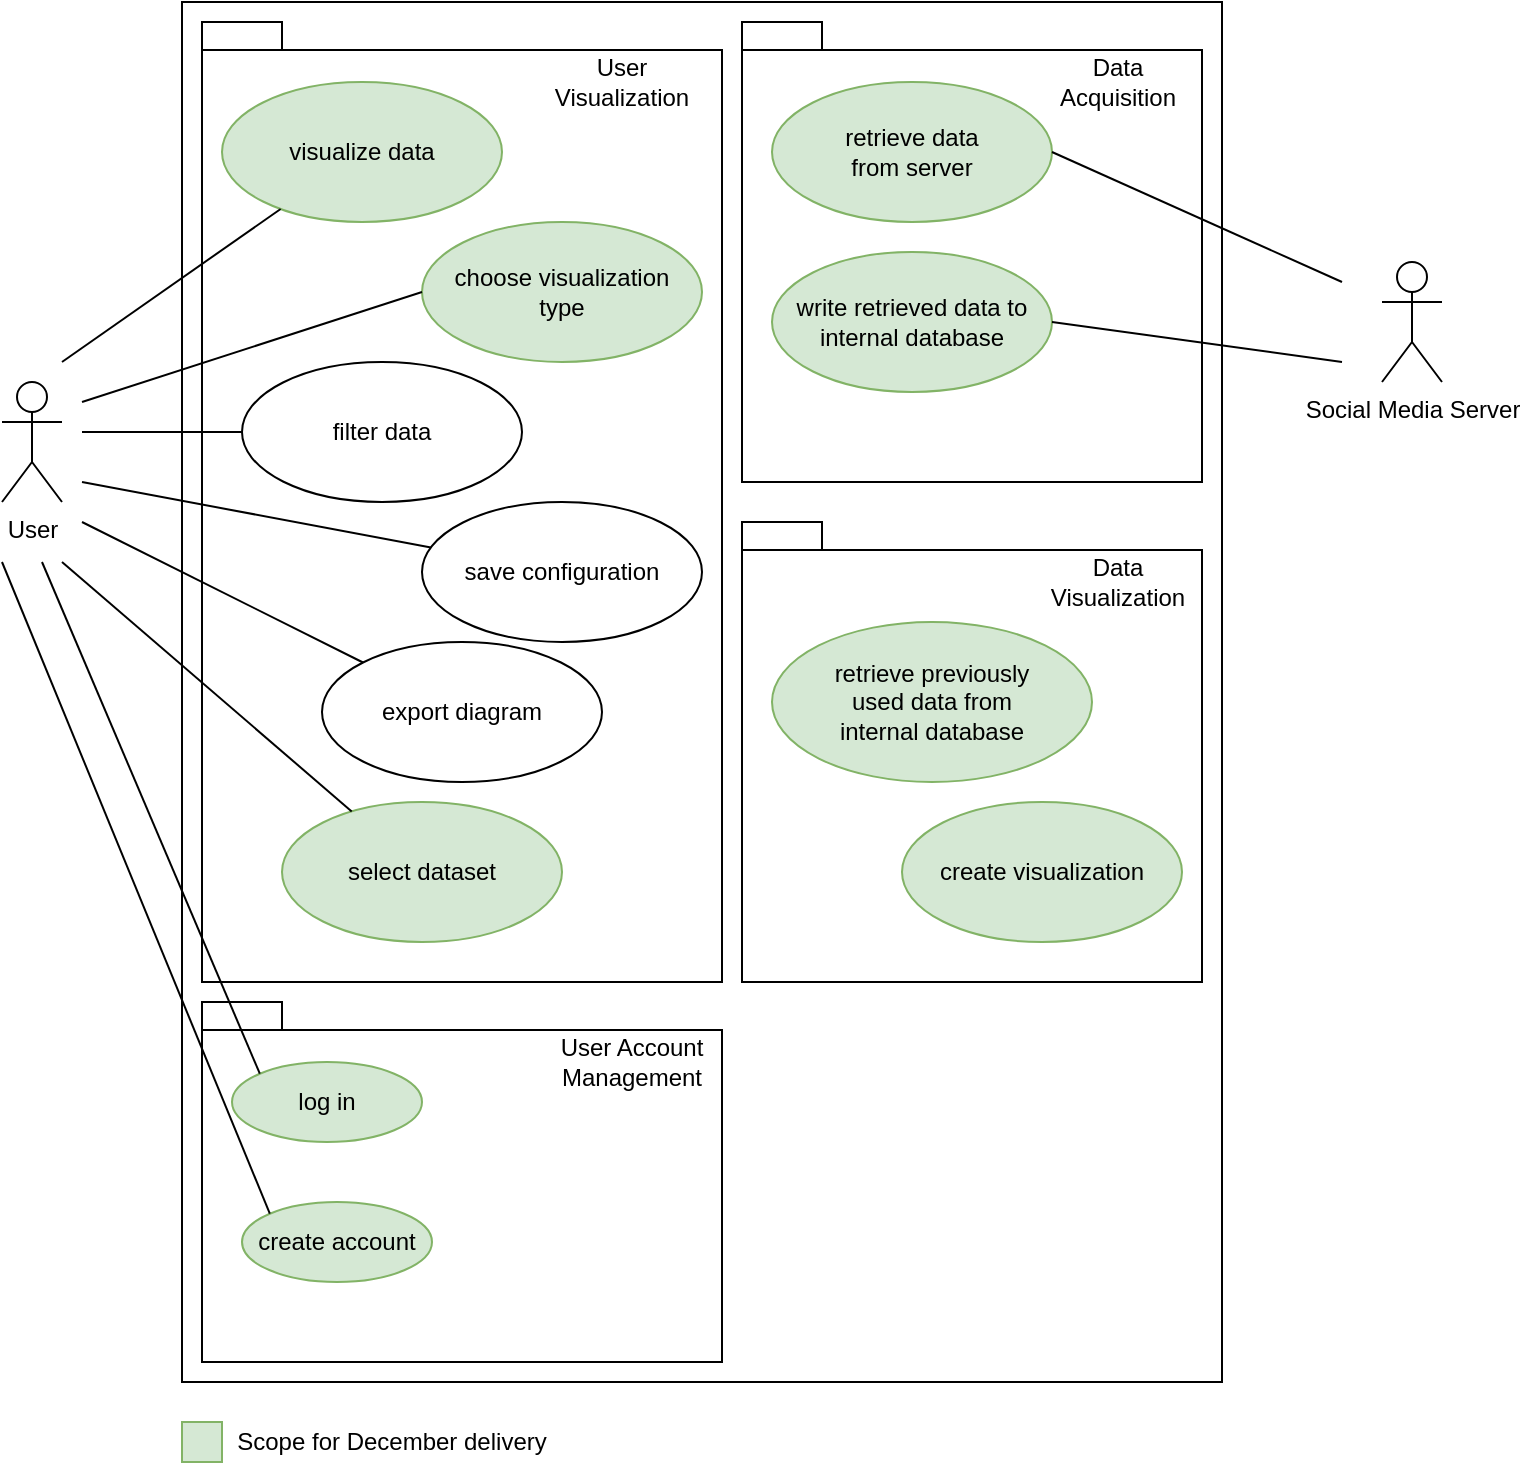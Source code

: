 <mxfile version="13.8.0" type="device"><diagram id="1kDKchEUoeBJwU0wJ4TT" name="Page-1"><mxGraphModel dx="1422" dy="801" grid="1" gridSize="10" guides="1" tooltips="1" connect="1" arrows="1" fold="1" page="1" pageScale="1" pageWidth="850" pageHeight="1100" math="0" shadow="0"><root><mxCell id="0"/><mxCell id="1" parent="0"/><mxCell id="JnWktgcFTPyycY5mzaVM-31" value="" style="rounded=0;whiteSpace=wrap;html=1;" parent="1" vertex="1"><mxGeometry x="130" y="20" width="520" height="690" as="geometry"/></mxCell><mxCell id="JnWktgcFTPyycY5mzaVM-1" value="&lt;div&gt;User&lt;/div&gt;" style="shape=umlActor;verticalLabelPosition=bottom;verticalAlign=top;html=1;outlineConnect=0;" parent="1" vertex="1"><mxGeometry x="40" y="210" width="30" height="60" as="geometry"/></mxCell><mxCell id="JnWktgcFTPyycY5mzaVM-2" value="&lt;div&gt;Social Media Server&lt;/div&gt;" style="shape=umlActor;verticalLabelPosition=bottom;verticalAlign=top;html=1;outlineConnect=0;" parent="1" vertex="1"><mxGeometry x="730" y="150" width="30" height="60" as="geometry"/></mxCell><mxCell id="JnWktgcFTPyycY5mzaVM-5" value="" style="shape=folder;fontStyle=1;spacingTop=10;tabWidth=40;tabHeight=14;tabPosition=left;html=1;align=left;" parent="1" vertex="1"><mxGeometry x="140" y="30" width="260" height="480" as="geometry"/></mxCell><mxCell id="JnWktgcFTPyycY5mzaVM-6" value="visualize data" style="ellipse;whiteSpace=wrap;html=1;fillColor=#d5e8d4;strokeColor=#82b366;" parent="1" vertex="1"><mxGeometry x="150" y="60" width="140" height="70" as="geometry"/></mxCell><mxCell id="JnWktgcFTPyycY5mzaVM-7" value="&lt;div&gt;choose visualization&lt;/div&gt;&lt;div&gt;type&lt;br&gt;&lt;/div&gt;" style="ellipse;whiteSpace=wrap;html=1;fillColor=#d5e8d4;strokeColor=#82b366;" parent="1" vertex="1"><mxGeometry x="250" y="130" width="140" height="70" as="geometry"/></mxCell><mxCell id="JnWktgcFTPyycY5mzaVM-8" value="filter data" style="ellipse;whiteSpace=wrap;html=1;" parent="1" vertex="1"><mxGeometry x="160" y="200" width="140" height="70" as="geometry"/></mxCell><mxCell id="JnWktgcFTPyycY5mzaVM-9" value="save configuration" style="ellipse;whiteSpace=wrap;html=1;" parent="1" vertex="1"><mxGeometry x="250" y="270" width="140" height="70" as="geometry"/></mxCell><mxCell id="JnWktgcFTPyycY5mzaVM-10" value="export diagram" style="ellipse;whiteSpace=wrap;html=1;" parent="1" vertex="1"><mxGeometry x="200" y="340" width="140" height="70" as="geometry"/></mxCell><mxCell id="JnWktgcFTPyycY5mzaVM-11" value="select dataset" style="ellipse;whiteSpace=wrap;html=1;fillColor=#d5e8d4;strokeColor=#82b366;" parent="1" vertex="1"><mxGeometry x="180" y="420" width="140" height="70" as="geometry"/></mxCell><mxCell id="JnWktgcFTPyycY5mzaVM-12" value="" style="shape=folder;fontStyle=1;spacingTop=10;tabWidth=40;tabHeight=14;tabPosition=left;html=1;" parent="1" vertex="1"><mxGeometry x="410" y="30" width="230" height="230" as="geometry"/></mxCell><mxCell id="JnWktgcFTPyycY5mzaVM-13" value="&lt;div&gt;retrieve data&lt;/div&gt;&lt;div&gt;from server&lt;br&gt;&lt;/div&gt;" style="ellipse;whiteSpace=wrap;html=1;fillColor=#d5e8d4;strokeColor=#82b366;" parent="1" vertex="1"><mxGeometry x="425" y="60" width="140" height="70" as="geometry"/></mxCell><mxCell id="JnWktgcFTPyycY5mzaVM-14" value="write retrieved data to internal database" style="ellipse;whiteSpace=wrap;html=1;fillColor=#d5e8d4;strokeColor=#82b366;" parent="1" vertex="1"><mxGeometry x="425" y="145" width="140" height="70" as="geometry"/></mxCell><mxCell id="JnWktgcFTPyycY5mzaVM-18" value="" style="endArrow=none;html=1;" parent="1" target="JnWktgcFTPyycY5mzaVM-6" edge="1"><mxGeometry width="50" height="50" relative="1" as="geometry"><mxPoint x="70" y="200" as="sourcePoint"/><mxPoint x="80" y="140" as="targetPoint"/></mxGeometry></mxCell><mxCell id="JnWktgcFTPyycY5mzaVM-19" value="" style="endArrow=none;html=1;entryX=0;entryY=0.5;entryDx=0;entryDy=0;" parent="1" target="JnWktgcFTPyycY5mzaVM-7" edge="1"><mxGeometry width="50" height="50" relative="1" as="geometry"><mxPoint x="80" y="220" as="sourcePoint"/><mxPoint x="110" y="240" as="targetPoint"/></mxGeometry></mxCell><mxCell id="JnWktgcFTPyycY5mzaVM-20" value="" style="endArrow=none;html=1;entryX=0;entryY=0.5;entryDx=0;entryDy=0;" parent="1" target="JnWktgcFTPyycY5mzaVM-8" edge="1"><mxGeometry width="50" height="50" relative="1" as="geometry"><mxPoint x="80" y="235" as="sourcePoint"/><mxPoint x="450" y="280" as="targetPoint"/></mxGeometry></mxCell><mxCell id="JnWktgcFTPyycY5mzaVM-21" value="" style="endArrow=none;html=1;" parent="1" target="JnWktgcFTPyycY5mzaVM-9" edge="1"><mxGeometry width="50" height="50" relative="1" as="geometry"><mxPoint x="80" y="260" as="sourcePoint"/><mxPoint x="450" y="280" as="targetPoint"/></mxGeometry></mxCell><mxCell id="JnWktgcFTPyycY5mzaVM-22" value="" style="endArrow=none;html=1;" parent="1" target="JnWktgcFTPyycY5mzaVM-10" edge="1"><mxGeometry width="50" height="50" relative="1" as="geometry"><mxPoint x="80" y="280" as="sourcePoint"/><mxPoint x="450" y="280" as="targetPoint"/></mxGeometry></mxCell><mxCell id="JnWktgcFTPyycY5mzaVM-23" value="" style="endArrow=none;html=1;" parent="1" target="JnWktgcFTPyycY5mzaVM-11" edge="1"><mxGeometry width="50" height="50" relative="1" as="geometry"><mxPoint x="70" y="300" as="sourcePoint"/><mxPoint x="450" y="280" as="targetPoint"/></mxGeometry></mxCell><mxCell id="JnWktgcFTPyycY5mzaVM-24" value="" style="endArrow=none;html=1;entryX=1;entryY=0.5;entryDx=0;entryDy=0;" parent="1" target="JnWktgcFTPyycY5mzaVM-13" edge="1"><mxGeometry width="50" height="50" relative="1" as="geometry"><mxPoint x="710" y="160" as="sourcePoint"/><mxPoint x="450" y="280" as="targetPoint"/></mxGeometry></mxCell><mxCell id="JnWktgcFTPyycY5mzaVM-26" value="" style="endArrow=none;html=1;entryX=1;entryY=0.5;entryDx=0;entryDy=0;" parent="1" target="JnWktgcFTPyycY5mzaVM-14" edge="1"><mxGeometry width="50" height="50" relative="1" as="geometry"><mxPoint x="710" y="200" as="sourcePoint"/><mxPoint x="450" y="280" as="targetPoint"/></mxGeometry></mxCell><mxCell id="JnWktgcFTPyycY5mzaVM-27" value="" style="rounded=0;whiteSpace=wrap;html=1;fillColor=#d5e8d4;strokeColor=#82b366;" parent="1" vertex="1"><mxGeometry x="130" y="730" width="20" height="20" as="geometry"/></mxCell><mxCell id="JnWktgcFTPyycY5mzaVM-28" value="Scope for December delivery" style="text;html=1;strokeColor=none;fillColor=none;align=center;verticalAlign=middle;whiteSpace=wrap;rounded=0;" parent="1" vertex="1"><mxGeometry x="155" y="730" width="160" height="20" as="geometry"/></mxCell><mxCell id="JnWktgcFTPyycY5mzaVM-29" value="User Visualization" style="text;html=1;strokeColor=none;fillColor=none;align=center;verticalAlign=middle;whiteSpace=wrap;rounded=0;" parent="1" vertex="1"><mxGeometry x="310" y="50" width="80" height="20" as="geometry"/></mxCell><mxCell id="JnWktgcFTPyycY5mzaVM-30" value="Data Acquisition" style="text;html=1;strokeColor=none;fillColor=none;align=center;verticalAlign=middle;whiteSpace=wrap;rounded=0;" parent="1" vertex="1"><mxGeometry x="563" y="50" width="70" height="20" as="geometry"/></mxCell><mxCell id="iBy1oWyA-frzdbYU0w4S-1" value="" style="shape=folder;fontStyle=1;spacingTop=10;tabWidth=40;tabHeight=14;tabPosition=left;html=1;" vertex="1" parent="1"><mxGeometry x="410" y="280" width="230" height="230" as="geometry"/></mxCell><mxCell id="iBy1oWyA-frzdbYU0w4S-2" value="Data Visualization" style="text;html=1;strokeColor=none;fillColor=none;align=center;verticalAlign=middle;whiteSpace=wrap;rounded=0;" vertex="1" parent="1"><mxGeometry x="563" y="300" width="70" height="20" as="geometry"/></mxCell><mxCell id="JnWktgcFTPyycY5mzaVM-15" value="&lt;div&gt;retrieve previously &lt;br&gt;&lt;/div&gt;&lt;div&gt;used data from&lt;/div&gt;&lt;div&gt;internal database&lt;br&gt;&lt;/div&gt;" style="ellipse;whiteSpace=wrap;html=1;fillColor=#d5e8d4;strokeColor=#82b366;" parent="1" vertex="1"><mxGeometry x="425" y="330" width="160" height="80" as="geometry"/></mxCell><mxCell id="iBy1oWyA-frzdbYU0w4S-4" value="create visualization" style="ellipse;whiteSpace=wrap;html=1;fillColor=#d5e8d4;strokeColor=#82b366;" vertex="1" parent="1"><mxGeometry x="490" y="420" width="140" height="70" as="geometry"/></mxCell><mxCell id="iBy1oWyA-frzdbYU0w4S-5" value="" style="shape=folder;fontStyle=1;spacingTop=10;tabWidth=40;tabHeight=14;tabPosition=left;html=1;" vertex="1" parent="1"><mxGeometry x="140" y="520" width="260" height="180" as="geometry"/></mxCell><mxCell id="iBy1oWyA-frzdbYU0w4S-6" value="log in" style="ellipse;whiteSpace=wrap;html=1;fillColor=#d5e8d4;strokeColor=#82b366;" vertex="1" parent="1"><mxGeometry x="155" y="550" width="95" height="40" as="geometry"/></mxCell><mxCell id="iBy1oWyA-frzdbYU0w4S-7" value="create account" style="ellipse;whiteSpace=wrap;html=1;fillColor=#d5e8d4;strokeColor=#82b366;" vertex="1" parent="1"><mxGeometry x="160" y="620" width="95" height="40" as="geometry"/></mxCell><mxCell id="iBy1oWyA-frzdbYU0w4S-8" value="User Account Management" style="text;html=1;strokeColor=none;fillColor=none;align=center;verticalAlign=middle;whiteSpace=wrap;rounded=0;" vertex="1" parent="1"><mxGeometry x="315" y="540" width="80" height="20" as="geometry"/></mxCell><mxCell id="iBy1oWyA-frzdbYU0w4S-9" value="" style="endArrow=none;html=1;entryX=0;entryY=0;entryDx=0;entryDy=0;" edge="1" parent="1" target="iBy1oWyA-frzdbYU0w4S-6"><mxGeometry width="50" height="50" relative="1" as="geometry"><mxPoint x="60" y="300" as="sourcePoint"/><mxPoint x="160.001" y="549.732" as="targetPoint"/></mxGeometry></mxCell><mxCell id="iBy1oWyA-frzdbYU0w4S-10" value="" style="endArrow=none;html=1;entryX=0;entryY=0;entryDx=0;entryDy=0;" edge="1" parent="1" target="iBy1oWyA-frzdbYU0w4S-7"><mxGeometry width="50" height="50" relative="1" as="geometry"><mxPoint x="40" y="300" as="sourcePoint"/><mxPoint x="155.001" y="620.003" as="targetPoint"/></mxGeometry></mxCell></root></mxGraphModel></diagram></mxfile>